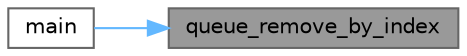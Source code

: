 digraph "queue_remove_by_index"
{
 // LATEX_PDF_SIZE
  bgcolor="transparent";
  edge [fontname=Helvetica,fontsize=10,labelfontname=Helvetica,labelfontsize=10];
  node [fontname=Helvetica,fontsize=10,shape=box,height=0.2,width=0.4];
  rankdir="RL";
  Node1 [id="Node000001",label="queue_remove_by_index",height=0.2,width=0.4,color="gray40", fillcolor="grey60", style="filled", fontcolor="black",tooltip="Удалить задачу по индексу из очереди."];
  Node1 -> Node2 [id="edge2_Node000001_Node000002",dir="back",color="steelblue1",style="solid",tooltip=" "];
  Node2 [id="Node000002",label="main",height=0.2,width=0.4,color="grey40", fillcolor="white", style="filled",URL="$milena__queue__test_8cpp.html#ae66f6b31b5ad750f1fe042a706a4e3d4",tooltip=" "];
}
